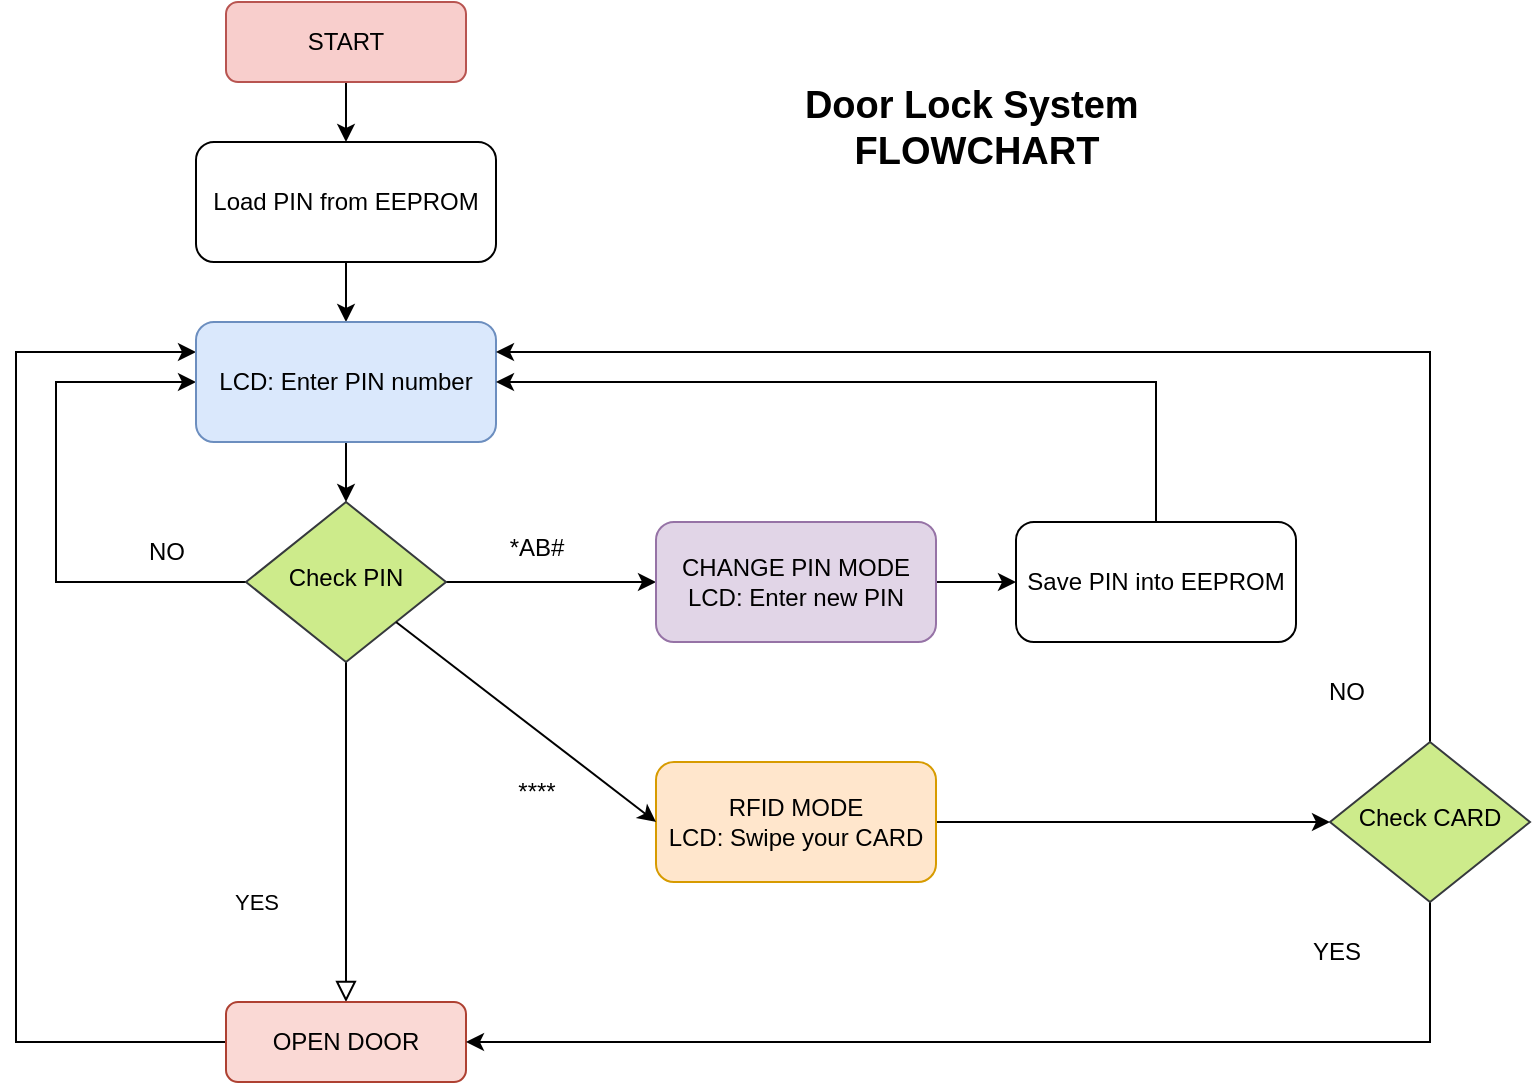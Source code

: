 <mxfile version="24.7.10">
  <diagram id="C5RBs43oDa-KdzZeNtuy" name="Page-1">
    <mxGraphModel dx="1194" dy="605" grid="0" gridSize="10" guides="1" tooltips="1" connect="1" arrows="1" fold="1" page="1" pageScale="1" pageWidth="827" pageHeight="1169" math="0" shadow="0">
      <root>
        <mxCell id="WIyWlLk6GJQsqaUBKTNV-0" />
        <mxCell id="WIyWlLk6GJQsqaUBKTNV-1" parent="WIyWlLk6GJQsqaUBKTNV-0" />
        <mxCell id="2eDVqeKxPskRR4-c0xtH-2" style="edgeStyle=orthogonalEdgeStyle;rounded=0;orthogonalLoop=1;jettySize=auto;html=1;exitX=0.5;exitY=1;exitDx=0;exitDy=0;entryX=0.5;entryY=0;entryDx=0;entryDy=0;" parent="WIyWlLk6GJQsqaUBKTNV-1" source="WIyWlLk6GJQsqaUBKTNV-3" target="2eDVqeKxPskRR4-c0xtH-0" edge="1">
          <mxGeometry relative="1" as="geometry" />
        </mxCell>
        <mxCell id="WIyWlLk6GJQsqaUBKTNV-3" value="START" style="rounded=1;whiteSpace=wrap;html=1;fontSize=12;glass=0;strokeWidth=1;shadow=0;fillColor=#f8cecc;strokeColor=#b85450;" parent="WIyWlLk6GJQsqaUBKTNV-1" vertex="1">
          <mxGeometry x="140" y="80" width="120" height="40" as="geometry" />
        </mxCell>
        <mxCell id="WIyWlLk6GJQsqaUBKTNV-8" value="YES" style="rounded=0;html=1;jettySize=auto;orthogonalLoop=1;fontSize=11;endArrow=block;endFill=0;endSize=8;strokeWidth=1;shadow=0;labelBackgroundColor=none;edgeStyle=orthogonalEdgeStyle;" parent="WIyWlLk6GJQsqaUBKTNV-1" source="WIyWlLk6GJQsqaUBKTNV-10" target="WIyWlLk6GJQsqaUBKTNV-11" edge="1">
          <mxGeometry x="0.412" y="-45" relative="1" as="geometry">
            <mxPoint as="offset" />
          </mxGeometry>
        </mxCell>
        <mxCell id="2eDVqeKxPskRR4-c0xtH-8" style="edgeStyle=orthogonalEdgeStyle;rounded=0;orthogonalLoop=1;jettySize=auto;html=1;exitX=0;exitY=0.5;exitDx=0;exitDy=0;entryX=0;entryY=0.5;entryDx=0;entryDy=0;" parent="WIyWlLk6GJQsqaUBKTNV-1" source="WIyWlLk6GJQsqaUBKTNV-10" target="2eDVqeKxPskRR4-c0xtH-6" edge="1">
          <mxGeometry relative="1" as="geometry">
            <Array as="points">
              <mxPoint x="55" y="370" />
              <mxPoint x="55" y="270" />
            </Array>
          </mxGeometry>
        </mxCell>
        <mxCell id="2eDVqeKxPskRR4-c0xtH-12" style="edgeStyle=orthogonalEdgeStyle;rounded=0;orthogonalLoop=1;jettySize=auto;html=1;entryX=0;entryY=0.5;entryDx=0;entryDy=0;" parent="WIyWlLk6GJQsqaUBKTNV-1" source="WIyWlLk6GJQsqaUBKTNV-10" target="2eDVqeKxPskRR4-c0xtH-11" edge="1">
          <mxGeometry relative="1" as="geometry" />
        </mxCell>
        <mxCell id="WIyWlLk6GJQsqaUBKTNV-10" value="Check PIN" style="rhombus;whiteSpace=wrap;html=1;shadow=0;fontFamily=Helvetica;fontSize=12;align=center;strokeWidth=1;spacing=6;spacingTop=-4;fillColor=#cdeb8b;strokeColor=#36393d;" parent="WIyWlLk6GJQsqaUBKTNV-1" vertex="1">
          <mxGeometry x="150" y="330" width="100" height="80" as="geometry" />
        </mxCell>
        <mxCell id="2eDVqeKxPskRR4-c0xtH-27" style="edgeStyle=orthogonalEdgeStyle;rounded=0;orthogonalLoop=1;jettySize=auto;html=1;exitX=0;exitY=0.5;exitDx=0;exitDy=0;entryX=0;entryY=0.25;entryDx=0;entryDy=0;" parent="WIyWlLk6GJQsqaUBKTNV-1" source="WIyWlLk6GJQsqaUBKTNV-11" target="2eDVqeKxPskRR4-c0xtH-6" edge="1">
          <mxGeometry relative="1" as="geometry">
            <Array as="points">
              <mxPoint x="35" y="600" />
              <mxPoint x="35" y="255" />
            </Array>
          </mxGeometry>
        </mxCell>
        <mxCell id="WIyWlLk6GJQsqaUBKTNV-11" value="OPEN DOOR" style="rounded=1;whiteSpace=wrap;html=1;fontSize=12;glass=0;strokeWidth=1;shadow=0;fillColor=#fad9d5;strokeColor=#ae4132;" parent="WIyWlLk6GJQsqaUBKTNV-1" vertex="1">
          <mxGeometry x="140" y="580" width="120" height="40" as="geometry" />
        </mxCell>
        <mxCell id="2eDVqeKxPskRR4-c0xtH-7" style="edgeStyle=orthogonalEdgeStyle;rounded=0;orthogonalLoop=1;jettySize=auto;html=1;exitX=0.5;exitY=1;exitDx=0;exitDy=0;entryX=0.5;entryY=0;entryDx=0;entryDy=0;" parent="WIyWlLk6GJQsqaUBKTNV-1" source="2eDVqeKxPskRR4-c0xtH-0" target="2eDVqeKxPskRR4-c0xtH-6" edge="1">
          <mxGeometry relative="1" as="geometry" />
        </mxCell>
        <mxCell id="2eDVqeKxPskRR4-c0xtH-0" value="Load PIN from EEPROM" style="rounded=1;whiteSpace=wrap;html=1;" parent="WIyWlLk6GJQsqaUBKTNV-1" vertex="1">
          <mxGeometry x="125" y="150" width="150" height="60" as="geometry" />
        </mxCell>
        <mxCell id="2eDVqeKxPskRR4-c0xtH-10" style="edgeStyle=orthogonalEdgeStyle;rounded=0;orthogonalLoop=1;jettySize=auto;html=1;exitX=0.5;exitY=1;exitDx=0;exitDy=0;entryX=0.5;entryY=0;entryDx=0;entryDy=0;" parent="WIyWlLk6GJQsqaUBKTNV-1" source="2eDVqeKxPskRR4-c0xtH-6" target="WIyWlLk6GJQsqaUBKTNV-10" edge="1">
          <mxGeometry relative="1" as="geometry" />
        </mxCell>
        <mxCell id="2eDVqeKxPskRR4-c0xtH-6" value="LCD: Enter PIN number" style="rounded=1;whiteSpace=wrap;html=1;fillColor=#dae8fc;strokeColor=#6c8ebf;" parent="WIyWlLk6GJQsqaUBKTNV-1" vertex="1">
          <mxGeometry x="125" y="240" width="150" height="60" as="geometry" />
        </mxCell>
        <mxCell id="2eDVqeKxPskRR4-c0xtH-9" value="NO" style="text;html=1;align=center;verticalAlign=middle;resizable=0;points=[];autosize=1;strokeColor=none;fillColor=none;" parent="WIyWlLk6GJQsqaUBKTNV-1" vertex="1">
          <mxGeometry x="92" y="342" width="36" height="26" as="geometry" />
        </mxCell>
        <mxCell id="2eDVqeKxPskRR4-c0xtH-19" style="edgeStyle=orthogonalEdgeStyle;rounded=0;orthogonalLoop=1;jettySize=auto;html=1;exitX=1;exitY=0.5;exitDx=0;exitDy=0;entryX=0;entryY=0.5;entryDx=0;entryDy=0;" parent="WIyWlLk6GJQsqaUBKTNV-1" source="2eDVqeKxPskRR4-c0xtH-11" target="2eDVqeKxPskRR4-c0xtH-18" edge="1">
          <mxGeometry relative="1" as="geometry" />
        </mxCell>
        <mxCell id="2eDVqeKxPskRR4-c0xtH-11" value="&lt;div&gt;CHANGE PIN MODE&lt;/div&gt;LCD: Enter new PIN" style="rounded=1;whiteSpace=wrap;html=1;fillColor=#e1d5e7;strokeColor=#9673a6;" parent="WIyWlLk6GJQsqaUBKTNV-1" vertex="1">
          <mxGeometry x="355" y="340" width="140" height="60" as="geometry" />
        </mxCell>
        <mxCell id="2eDVqeKxPskRR4-c0xtH-13" value="*AB#" style="text;html=1;align=center;verticalAlign=middle;resizable=0;points=[];autosize=1;strokeColor=none;fillColor=none;" parent="WIyWlLk6GJQsqaUBKTNV-1" vertex="1">
          <mxGeometry x="270" y="338" width="50" height="30" as="geometry" />
        </mxCell>
        <mxCell id="2eDVqeKxPskRR4-c0xtH-22" style="edgeStyle=orthogonalEdgeStyle;rounded=0;orthogonalLoop=1;jettySize=auto;html=1;exitX=1;exitY=0.5;exitDx=0;exitDy=0;entryX=0;entryY=0.5;entryDx=0;entryDy=0;" parent="WIyWlLk6GJQsqaUBKTNV-1" source="2eDVqeKxPskRR4-c0xtH-15" target="2eDVqeKxPskRR4-c0xtH-21" edge="1">
          <mxGeometry relative="1" as="geometry" />
        </mxCell>
        <mxCell id="2eDVqeKxPskRR4-c0xtH-15" value="&lt;div&gt;RFID MODE&lt;/div&gt;LCD: Swipe your CARD" style="rounded=1;whiteSpace=wrap;html=1;fillColor=#ffe6cc;strokeColor=#d79b00;" parent="WIyWlLk6GJQsqaUBKTNV-1" vertex="1">
          <mxGeometry x="355" y="460" width="140" height="60" as="geometry" />
        </mxCell>
        <mxCell id="2eDVqeKxPskRR4-c0xtH-16" value="" style="endArrow=classic;html=1;rounded=0;entryX=0;entryY=0.5;entryDx=0;entryDy=0;exitX=1;exitY=1;exitDx=0;exitDy=0;" parent="WIyWlLk6GJQsqaUBKTNV-1" source="WIyWlLk6GJQsqaUBKTNV-10" target="2eDVqeKxPskRR4-c0xtH-15" edge="1">
          <mxGeometry width="50" height="50" relative="1" as="geometry">
            <mxPoint x="205" y="490" as="sourcePoint" />
            <mxPoint x="285" y="440" as="targetPoint" />
          </mxGeometry>
        </mxCell>
        <mxCell id="2eDVqeKxPskRR4-c0xtH-17" value="****" style="text;html=1;align=center;verticalAlign=middle;resizable=0;points=[];autosize=1;strokeColor=none;fillColor=none;" parent="WIyWlLk6GJQsqaUBKTNV-1" vertex="1">
          <mxGeometry x="275" y="460" width="40" height="30" as="geometry" />
        </mxCell>
        <mxCell id="2eDVqeKxPskRR4-c0xtH-29" style="edgeStyle=orthogonalEdgeStyle;rounded=0;orthogonalLoop=1;jettySize=auto;html=1;exitX=0.5;exitY=0;exitDx=0;exitDy=0;entryX=1;entryY=0.5;entryDx=0;entryDy=0;" parent="WIyWlLk6GJQsqaUBKTNV-1" source="2eDVqeKxPskRR4-c0xtH-18" target="2eDVqeKxPskRR4-c0xtH-6" edge="1">
          <mxGeometry relative="1" as="geometry" />
        </mxCell>
        <mxCell id="2eDVqeKxPskRR4-c0xtH-18" value="Save PIN into EEPROM&lt;div&gt;&lt;/div&gt;" style="rounded=1;whiteSpace=wrap;html=1;" parent="WIyWlLk6GJQsqaUBKTNV-1" vertex="1">
          <mxGeometry x="535" y="340" width="140" height="60" as="geometry" />
        </mxCell>
        <mxCell id="2eDVqeKxPskRR4-c0xtH-25" style="edgeStyle=orthogonalEdgeStyle;rounded=0;orthogonalLoop=1;jettySize=auto;html=1;exitX=0.5;exitY=1;exitDx=0;exitDy=0;entryX=1;entryY=0.5;entryDx=0;entryDy=0;" parent="WIyWlLk6GJQsqaUBKTNV-1" source="2eDVqeKxPskRR4-c0xtH-21" target="WIyWlLk6GJQsqaUBKTNV-11" edge="1">
          <mxGeometry relative="1" as="geometry" />
        </mxCell>
        <mxCell id="2eDVqeKxPskRR4-c0xtH-30" style="edgeStyle=orthogonalEdgeStyle;rounded=0;orthogonalLoop=1;jettySize=auto;html=1;exitX=0.5;exitY=0;exitDx=0;exitDy=0;entryX=1;entryY=0.25;entryDx=0;entryDy=0;" parent="WIyWlLk6GJQsqaUBKTNV-1" source="2eDVqeKxPskRR4-c0xtH-21" target="2eDVqeKxPskRR4-c0xtH-6" edge="1">
          <mxGeometry relative="1" as="geometry" />
        </mxCell>
        <mxCell id="2eDVqeKxPskRR4-c0xtH-21" value="Check CARD" style="rhombus;whiteSpace=wrap;html=1;shadow=0;fontFamily=Helvetica;fontSize=12;align=center;strokeWidth=1;spacing=6;spacingTop=-4;fillColor=#cdeb8b;strokeColor=#36393d;" parent="WIyWlLk6GJQsqaUBKTNV-1" vertex="1">
          <mxGeometry x="692" y="450" width="100" height="80" as="geometry" />
        </mxCell>
        <mxCell id="2eDVqeKxPskRR4-c0xtH-24" value="NO" style="text;html=1;align=center;verticalAlign=middle;resizable=0;points=[];autosize=1;strokeColor=none;fillColor=none;" parent="WIyWlLk6GJQsqaUBKTNV-1" vertex="1">
          <mxGeometry x="682" y="412" width="36" height="26" as="geometry" />
        </mxCell>
        <mxCell id="2eDVqeKxPskRR4-c0xtH-26" value="YES" style="text;html=1;align=center;verticalAlign=middle;resizable=0;points=[];autosize=1;strokeColor=none;fillColor=none;" parent="WIyWlLk6GJQsqaUBKTNV-1" vertex="1">
          <mxGeometry x="674" y="542" width="42" height="26" as="geometry" />
        </mxCell>
        <mxCell id="2eDVqeKxPskRR4-c0xtH-31" value="Door Lock System&amp;nbsp;&lt;div style=&quot;font-size: 19px;&quot;&gt;FLOWCHART&lt;/div&gt;" style="text;html=1;align=center;verticalAlign=middle;resizable=0;points=[];autosize=1;strokeColor=none;fillColor=none;fontSize=19;fontStyle=1" parent="WIyWlLk6GJQsqaUBKTNV-1" vertex="1">
          <mxGeometry x="425" y="113" width="180" height="60" as="geometry" />
        </mxCell>
      </root>
    </mxGraphModel>
  </diagram>
</mxfile>
